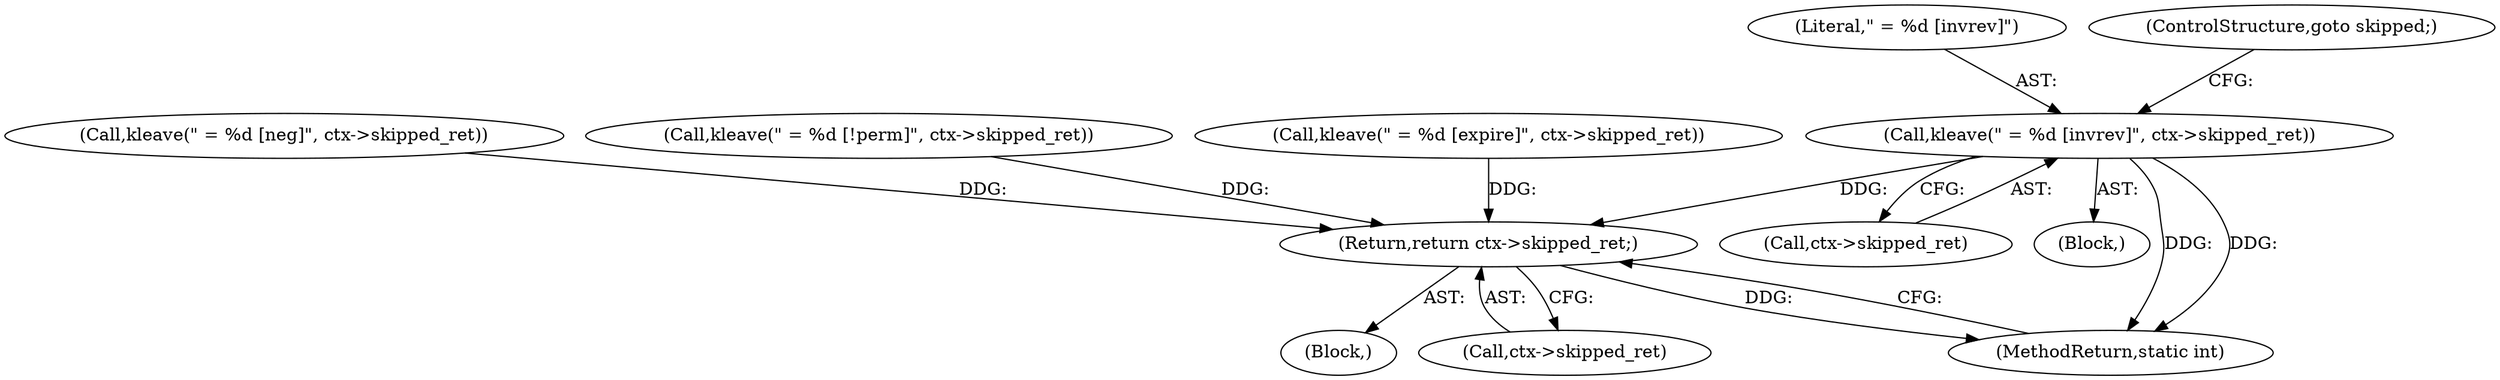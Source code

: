 digraph "0_linux_363b02dab09b3226f3bd1420dad9c72b79a42a76_11@pointer" {
"1000170" [label="(Call,kleave(\" = %d [invrev]\", ctx->skipped_ret))"];
"1000301" [label="(Return,return ctx->skipped_ret;)"];
"1000205" [label="(Call,kleave(\" = %d [expire]\", ctx->skipped_ret))"];
"1000302" [label="(Call,ctx->skipped_ret)"];
"1000301" [label="(Return,return ctx->skipped_ret;)"];
"1000305" [label="(MethodReturn,static int)"];
"1000281" [label="(Call,kleave(\" = %d [neg]\", ctx->skipped_ret))"];
"1000170" [label="(Call,kleave(\" = %d [invrev]\", ctx->skipped_ret))"];
"1000171" [label="(Literal,\" = %d [invrev]\")"];
"1000175" [label="(ControlStructure,goto skipped;)"];
"1000252" [label="(Call,kleave(\" = %d [!perm]\", ctx->skipped_ret))"];
"1000162" [label="(Block,)"];
"1000109" [label="(Block,)"];
"1000172" [label="(Call,ctx->skipped_ret)"];
"1000170" -> "1000162"  [label="AST: "];
"1000170" -> "1000172"  [label="CFG: "];
"1000171" -> "1000170"  [label="AST: "];
"1000172" -> "1000170"  [label="AST: "];
"1000175" -> "1000170"  [label="CFG: "];
"1000170" -> "1000305"  [label="DDG: "];
"1000170" -> "1000305"  [label="DDG: "];
"1000170" -> "1000301"  [label="DDG: "];
"1000301" -> "1000109"  [label="AST: "];
"1000301" -> "1000302"  [label="CFG: "];
"1000302" -> "1000301"  [label="AST: "];
"1000305" -> "1000301"  [label="CFG: "];
"1000301" -> "1000305"  [label="DDG: "];
"1000252" -> "1000301"  [label="DDG: "];
"1000205" -> "1000301"  [label="DDG: "];
"1000281" -> "1000301"  [label="DDG: "];
}
